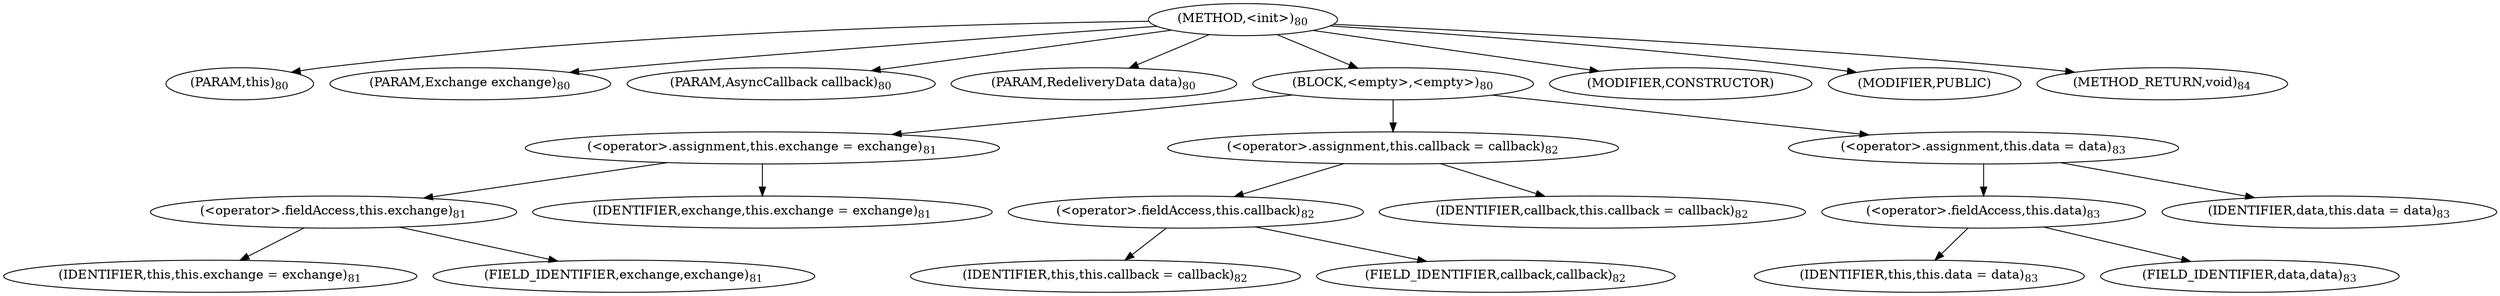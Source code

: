 digraph "&lt;init&gt;" {  
"157" [label = <(METHOD,&lt;init&gt;)<SUB>80</SUB>> ]
"19" [label = <(PARAM,this)<SUB>80</SUB>> ]
"158" [label = <(PARAM,Exchange exchange)<SUB>80</SUB>> ]
"159" [label = <(PARAM,AsyncCallback callback)<SUB>80</SUB>> ]
"160" [label = <(PARAM,RedeliveryData data)<SUB>80</SUB>> ]
"161" [label = <(BLOCK,&lt;empty&gt;,&lt;empty&gt;)<SUB>80</SUB>> ]
"162" [label = <(&lt;operator&gt;.assignment,this.exchange = exchange)<SUB>81</SUB>> ]
"163" [label = <(&lt;operator&gt;.fieldAccess,this.exchange)<SUB>81</SUB>> ]
"18" [label = <(IDENTIFIER,this,this.exchange = exchange)<SUB>81</SUB>> ]
"164" [label = <(FIELD_IDENTIFIER,exchange,exchange)<SUB>81</SUB>> ]
"165" [label = <(IDENTIFIER,exchange,this.exchange = exchange)<SUB>81</SUB>> ]
"166" [label = <(&lt;operator&gt;.assignment,this.callback = callback)<SUB>82</SUB>> ]
"167" [label = <(&lt;operator&gt;.fieldAccess,this.callback)<SUB>82</SUB>> ]
"20" [label = <(IDENTIFIER,this,this.callback = callback)<SUB>82</SUB>> ]
"168" [label = <(FIELD_IDENTIFIER,callback,callback)<SUB>82</SUB>> ]
"169" [label = <(IDENTIFIER,callback,this.callback = callback)<SUB>82</SUB>> ]
"170" [label = <(&lt;operator&gt;.assignment,this.data = data)<SUB>83</SUB>> ]
"171" [label = <(&lt;operator&gt;.fieldAccess,this.data)<SUB>83</SUB>> ]
"21" [label = <(IDENTIFIER,this,this.data = data)<SUB>83</SUB>> ]
"172" [label = <(FIELD_IDENTIFIER,data,data)<SUB>83</SUB>> ]
"173" [label = <(IDENTIFIER,data,this.data = data)<SUB>83</SUB>> ]
"174" [label = <(MODIFIER,CONSTRUCTOR)> ]
"175" [label = <(MODIFIER,PUBLIC)> ]
"176" [label = <(METHOD_RETURN,void)<SUB>84</SUB>> ]
  "157" -> "19" 
  "157" -> "158" 
  "157" -> "159" 
  "157" -> "160" 
  "157" -> "161" 
  "157" -> "174" 
  "157" -> "175" 
  "157" -> "176" 
  "161" -> "162" 
  "161" -> "166" 
  "161" -> "170" 
  "162" -> "163" 
  "162" -> "165" 
  "163" -> "18" 
  "163" -> "164" 
  "166" -> "167" 
  "166" -> "169" 
  "167" -> "20" 
  "167" -> "168" 
  "170" -> "171" 
  "170" -> "173" 
  "171" -> "21" 
  "171" -> "172" 
}
